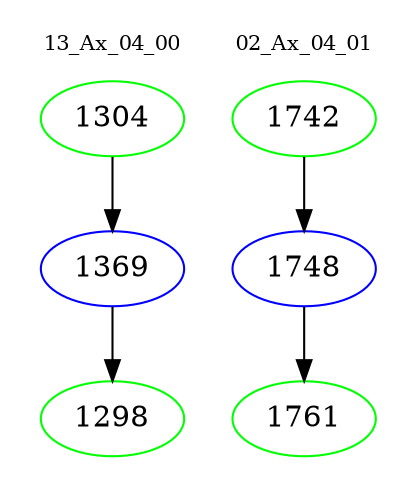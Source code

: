 digraph{
subgraph cluster_0 {
color = white
label = "13_Ax_04_00";
fontsize=10;
T0_1304 [label="1304", color="green"]
T0_1304 -> T0_1369 [color="black"]
T0_1369 [label="1369", color="blue"]
T0_1369 -> T0_1298 [color="black"]
T0_1298 [label="1298", color="green"]
}
subgraph cluster_1 {
color = white
label = "02_Ax_04_01";
fontsize=10;
T1_1742 [label="1742", color="green"]
T1_1742 -> T1_1748 [color="black"]
T1_1748 [label="1748", color="blue"]
T1_1748 -> T1_1761 [color="black"]
T1_1761 [label="1761", color="green"]
}
}

